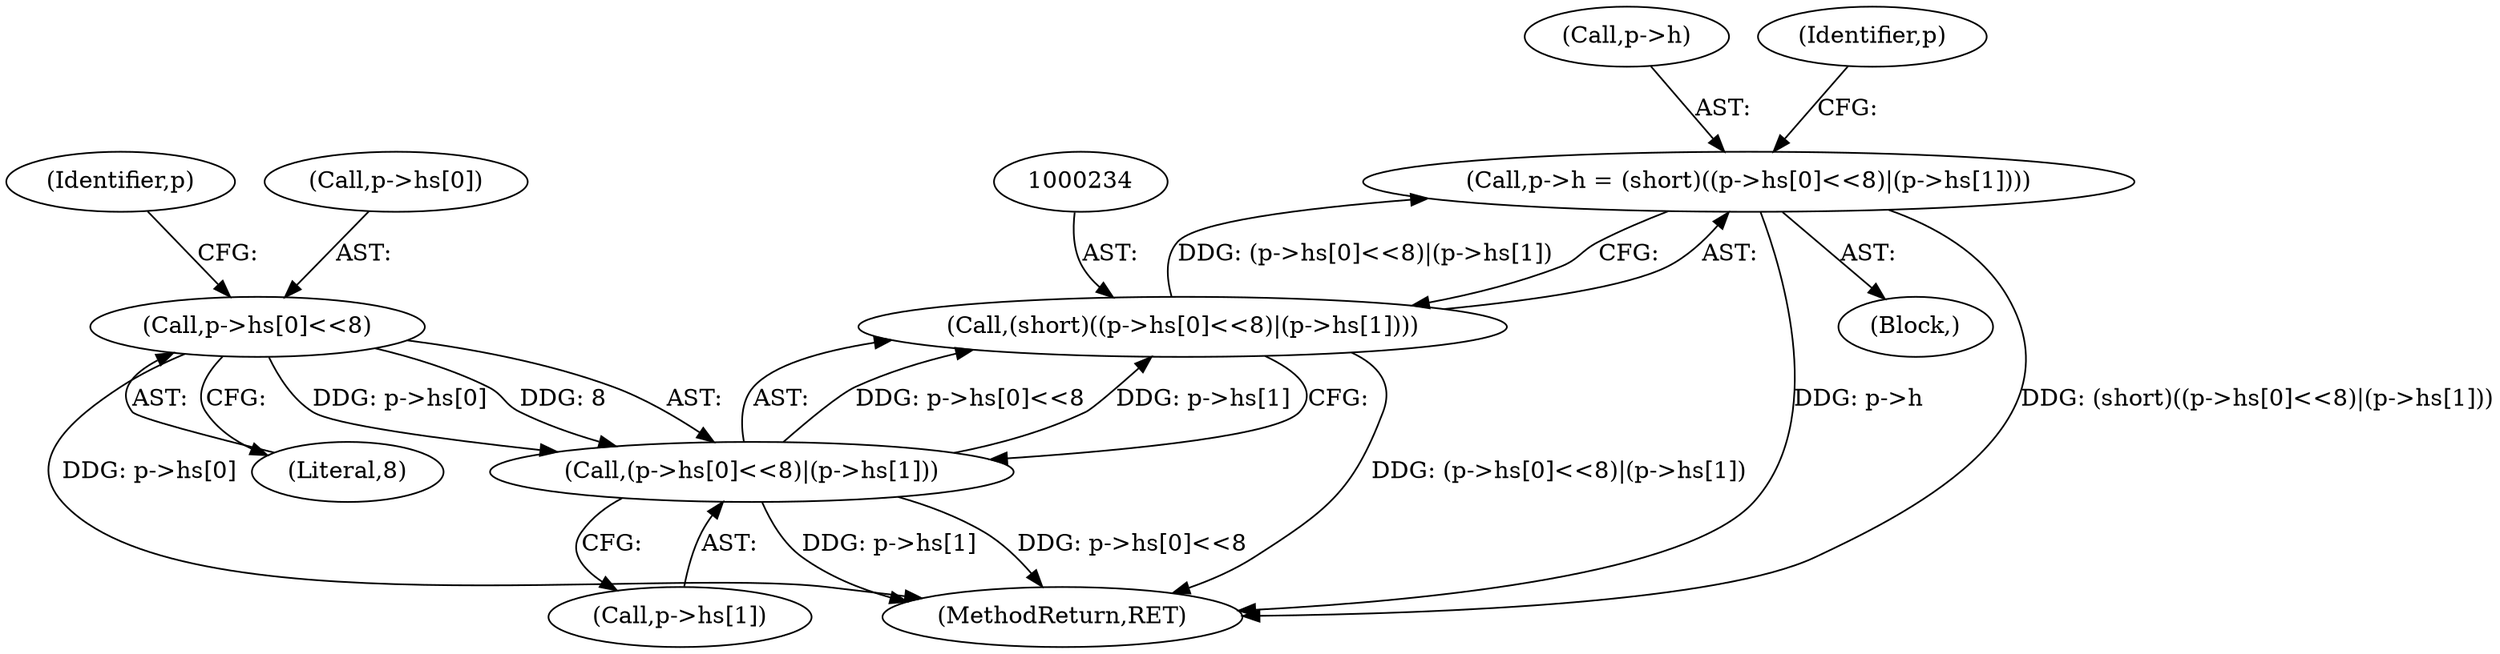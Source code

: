 digraph "0_file_59e63838913eee47f5c120a6c53d4565af638158@pointer" {
"1000229" [label="(Call,p->h = (short)((p->hs[0]<<8)|(p->hs[1])))"];
"1000233" [label="(Call,(short)((p->hs[0]<<8)|(p->hs[1])))"];
"1000235" [label="(Call,(p->hs[0]<<8)|(p->hs[1]))"];
"1000236" [label="(Call,p->hs[0]<<8)"];
"1000235" [label="(Call,(p->hs[0]<<8)|(p->hs[1]))"];
"1000123" [label="(Block,)"];
"1000242" [label="(Literal,8)"];
"1000908" [label="(MethodReturn,RET)"];
"1000243" [label="(Call,p->hs[1])"];
"1000236" [label="(Call,p->hs[0]<<8)"];
"1000245" [label="(Identifier,p)"];
"1000230" [label="(Call,p->h)"];
"1000237" [label="(Call,p->hs[0])"];
"1000249" [label="(Identifier,p)"];
"1000233" [label="(Call,(short)((p->hs[0]<<8)|(p->hs[1])))"];
"1000229" [label="(Call,p->h = (short)((p->hs[0]<<8)|(p->hs[1])))"];
"1000229" -> "1000123"  [label="AST: "];
"1000229" -> "1000233"  [label="CFG: "];
"1000230" -> "1000229"  [label="AST: "];
"1000233" -> "1000229"  [label="AST: "];
"1000249" -> "1000229"  [label="CFG: "];
"1000229" -> "1000908"  [label="DDG: (short)((p->hs[0]<<8)|(p->hs[1]))"];
"1000229" -> "1000908"  [label="DDG: p->h"];
"1000233" -> "1000229"  [label="DDG: (p->hs[0]<<8)|(p->hs[1])"];
"1000233" -> "1000235"  [label="CFG: "];
"1000234" -> "1000233"  [label="AST: "];
"1000235" -> "1000233"  [label="AST: "];
"1000233" -> "1000908"  [label="DDG: (p->hs[0]<<8)|(p->hs[1])"];
"1000235" -> "1000233"  [label="DDG: p->hs[0]<<8"];
"1000235" -> "1000233"  [label="DDG: p->hs[1]"];
"1000235" -> "1000243"  [label="CFG: "];
"1000236" -> "1000235"  [label="AST: "];
"1000243" -> "1000235"  [label="AST: "];
"1000235" -> "1000908"  [label="DDG: p->hs[0]<<8"];
"1000235" -> "1000908"  [label="DDG: p->hs[1]"];
"1000236" -> "1000235"  [label="DDG: p->hs[0]"];
"1000236" -> "1000235"  [label="DDG: 8"];
"1000236" -> "1000242"  [label="CFG: "];
"1000237" -> "1000236"  [label="AST: "];
"1000242" -> "1000236"  [label="AST: "];
"1000245" -> "1000236"  [label="CFG: "];
"1000236" -> "1000908"  [label="DDG: p->hs[0]"];
}
